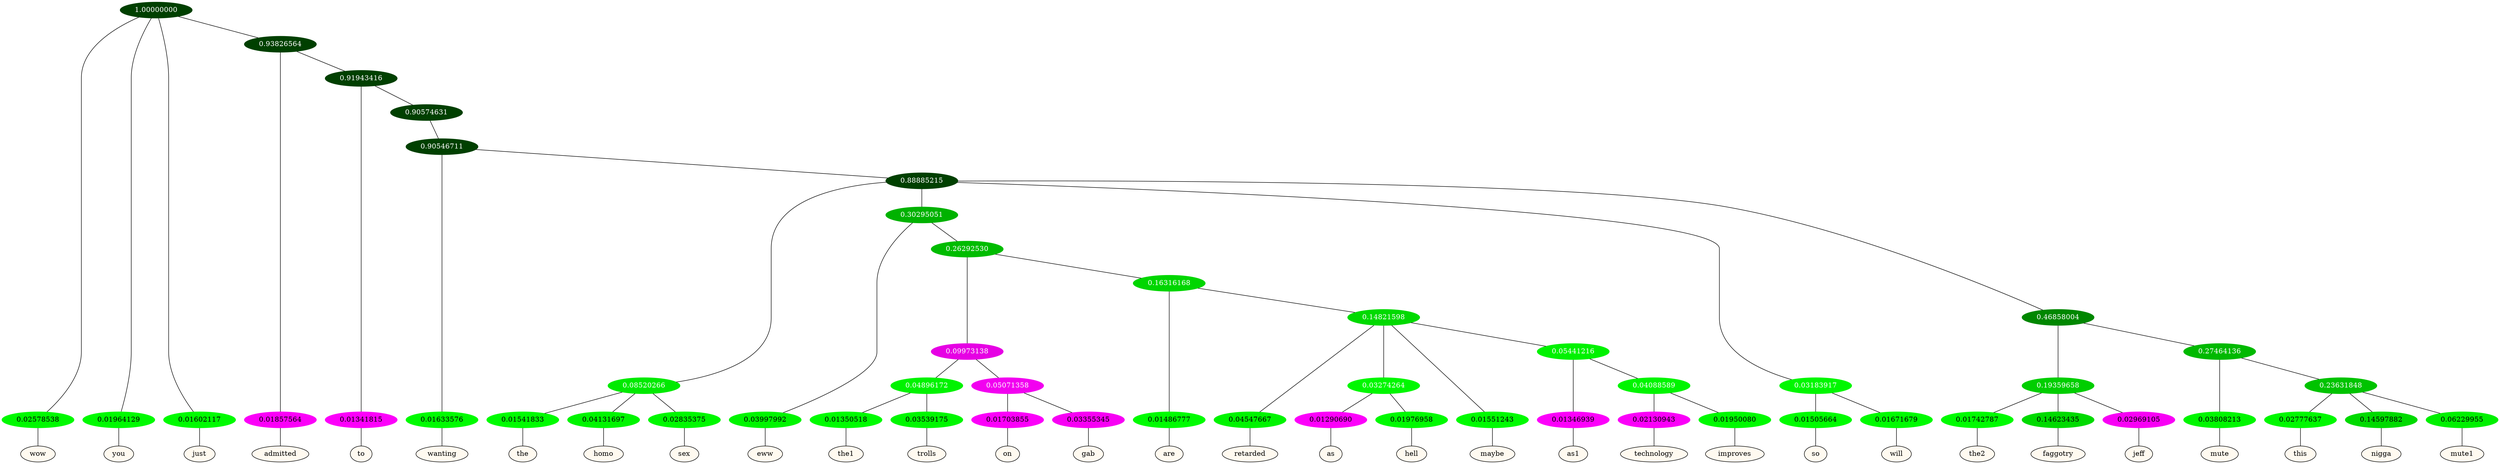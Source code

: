 graph {
	node [format=png height=0.15 nodesep=0.001 ordering=out overlap=prism overlap_scaling=0.01 ranksep=0.001 ratio=0.2 style=filled width=0.15]
	{
		rank=same
		a_w_1 [label=wow color=black fillcolor=floralwhite style="filled,solid"]
		a_w_2 [label=you color=black fillcolor=floralwhite style="filled,solid"]
		a_w_3 [label=just color=black fillcolor=floralwhite style="filled,solid"]
		a_w_5 [label=admitted color=black fillcolor=floralwhite style="filled,solid"]
		a_w_7 [label=to color=black fillcolor=floralwhite style="filled,solid"]
		a_w_10 [label=wanting color=black fillcolor=floralwhite style="filled,solid"]
		a_w_16 [label=the color=black fillcolor=floralwhite style="filled,solid"]
		a_w_17 [label=homo color=black fillcolor=floralwhite style="filled,solid"]
		a_w_18 [label=sex color=black fillcolor=floralwhite style="filled,solid"]
		a_w_19 [label=eww color=black fillcolor=floralwhite style="filled,solid"]
		a_w_39 [label=the1 color=black fillcolor=floralwhite style="filled,solid"]
		a_w_40 [label=trolls color=black fillcolor=floralwhite style="filled,solid"]
		a_w_41 [label=on color=black fillcolor=floralwhite style="filled,solid"]
		a_w_42 [label=gab color=black fillcolor=floralwhite style="filled,solid"]
		a_w_34 [label=are color=black fillcolor=floralwhite style="filled,solid"]
		a_w_43 [label=retarded color=black fillcolor=floralwhite style="filled,solid"]
		a_w_47 [label=as color=black fillcolor=floralwhite style="filled,solid"]
		a_w_48 [label=hell color=black fillcolor=floralwhite style="filled,solid"]
		a_w_45 [label=maybe color=black fillcolor=floralwhite style="filled,solid"]
		a_w_49 [label=as1 color=black fillcolor=floralwhite style="filled,solid"]
		a_w_51 [label=technology color=black fillcolor=floralwhite style="filled,solid"]
		a_w_52 [label=improves color=black fillcolor=floralwhite style="filled,solid"]
		a_w_21 [label=so color=black fillcolor=floralwhite style="filled,solid"]
		a_w_22 [label=will color=black fillcolor=floralwhite style="filled,solid"]
		a_w_27 [label=the2 color=black fillcolor=floralwhite style="filled,solid"]
		a_w_28 [label=faggotry color=black fillcolor=floralwhite style="filled,solid"]
		a_w_29 [label=jeff color=black fillcolor=floralwhite style="filled,solid"]
		a_w_30 [label=mute color=black fillcolor=floralwhite style="filled,solid"]
		a_w_36 [label=this color=black fillcolor=floralwhite style="filled,solid"]
		a_w_37 [label=nigga color=black fillcolor=floralwhite style="filled,solid"]
		a_w_38 [label=mute1 color=black fillcolor=floralwhite style="filled,solid"]
	}
	a_n_1 -- a_w_1
	a_n_2 -- a_w_2
	a_n_3 -- a_w_3
	a_n_5 -- a_w_5
	a_n_7 -- a_w_7
	a_n_10 -- a_w_10
	a_n_16 -- a_w_16
	a_n_17 -- a_w_17
	a_n_18 -- a_w_18
	a_n_19 -- a_w_19
	a_n_39 -- a_w_39
	a_n_40 -- a_w_40
	a_n_41 -- a_w_41
	a_n_42 -- a_w_42
	a_n_34 -- a_w_34
	a_n_43 -- a_w_43
	a_n_47 -- a_w_47
	a_n_48 -- a_w_48
	a_n_45 -- a_w_45
	a_n_49 -- a_w_49
	a_n_51 -- a_w_51
	a_n_52 -- a_w_52
	a_n_21 -- a_w_21
	a_n_22 -- a_w_22
	a_n_27 -- a_w_27
	a_n_28 -- a_w_28
	a_n_29 -- a_w_29
	a_n_30 -- a_w_30
	a_n_36 -- a_w_36
	a_n_37 -- a_w_37
	a_n_38 -- a_w_38
	{
		rank=same
		a_n_1 [label=0.02578538 color="0.334 1.000 0.974" fontcolor=black]
		a_n_2 [label=0.01964129 color="0.334 1.000 0.980" fontcolor=black]
		a_n_3 [label=0.01602117 color="0.334 1.000 0.984" fontcolor=black]
		a_n_5 [label=0.01857564 color="0.835 1.000 0.981" fontcolor=black]
		a_n_7 [label=0.01341815 color="0.835 1.000 0.987" fontcolor=black]
		a_n_10 [label=0.01633576 color="0.334 1.000 0.984" fontcolor=black]
		a_n_16 [label=0.01541833 color="0.334 1.000 0.985" fontcolor=black]
		a_n_17 [label=0.04131697 color="0.334 1.000 0.959" fontcolor=black]
		a_n_18 [label=0.02835375 color="0.334 1.000 0.972" fontcolor=black]
		a_n_19 [label=0.03997992 color="0.334 1.000 0.960" fontcolor=black]
		a_n_39 [label=0.01350518 color="0.334 1.000 0.986" fontcolor=black]
		a_n_40 [label=0.03539175 color="0.334 1.000 0.965" fontcolor=black]
		a_n_41 [label=0.01703855 color="0.835 1.000 0.983" fontcolor=black]
		a_n_42 [label=0.03355345 color="0.835 1.000 0.966" fontcolor=black]
		a_n_34 [label=0.01486777 color="0.334 1.000 0.985" fontcolor=black]
		a_n_43 [label=0.04547667 color="0.334 1.000 0.955" fontcolor=black]
		a_n_47 [label=0.01290690 color="0.835 1.000 0.987" fontcolor=black]
		a_n_48 [label=0.01976958 color="0.334 1.000 0.980" fontcolor=black]
		a_n_45 [label=0.01551243 color="0.334 1.000 0.984" fontcolor=black]
		a_n_49 [label=0.01346939 color="0.835 1.000 0.987" fontcolor=black]
		a_n_51 [label=0.02130943 color="0.835 1.000 0.979" fontcolor=black]
		a_n_52 [label=0.01950080 color="0.334 1.000 0.980" fontcolor=black]
		a_n_21 [label=0.01505664 color="0.334 1.000 0.985" fontcolor=black]
		a_n_22 [label=0.01671679 color="0.334 1.000 0.983" fontcolor=black]
		a_n_27 [label=0.01742787 color="0.334 1.000 0.983" fontcolor=black]
		a_n_28 [label=0.14623435 color="0.334 1.000 0.854" fontcolor=black]
		a_n_29 [label=0.02969105 color="0.835 1.000 0.970" fontcolor=black]
		a_n_30 [label=0.03808213 color="0.334 1.000 0.962" fontcolor=black]
		a_n_36 [label=0.02777637 color="0.334 1.000 0.972" fontcolor=black]
		a_n_37 [label=0.14597882 color="0.334 1.000 0.854" fontcolor=black]
		a_n_38 [label=0.06229955 color="0.334 1.000 0.938" fontcolor=black]
	}
	a_n_0 [label=1.00000000 color="0.334 1.000 0.250" fontcolor=grey99]
	a_n_0 -- a_n_1
	a_n_0 -- a_n_2
	a_n_0 -- a_n_3
	a_n_4 [label=0.93826564 color="0.334 1.000 0.250" fontcolor=grey99]
	a_n_0 -- a_n_4
	a_n_4 -- a_n_5
	a_n_6 [label=0.91943416 color="0.334 1.000 0.250" fontcolor=grey99]
	a_n_4 -- a_n_6
	a_n_6 -- a_n_7
	a_n_8 [label=0.90574631 color="0.334 1.000 0.250" fontcolor=grey99]
	a_n_6 -- a_n_8
	a_n_9 [label=0.90546711 color="0.334 1.000 0.250" fontcolor=grey99]
	a_n_8 -- a_n_9
	a_n_9 -- a_n_10
	a_n_11 [label=0.88885215 color="0.334 1.000 0.250" fontcolor=grey99]
	a_n_9 -- a_n_11
	a_n_12 [label=0.08520266 color="0.334 1.000 0.915" fontcolor=grey99]
	a_n_11 -- a_n_12
	a_n_13 [label=0.30295051 color="0.334 1.000 0.697" fontcolor=grey99]
	a_n_11 -- a_n_13
	a_n_14 [label=0.03183917 color="0.334 1.000 0.968" fontcolor=grey99]
	a_n_11 -- a_n_14
	a_n_15 [label=0.46858004 color="0.334 1.000 0.531" fontcolor=grey99]
	a_n_11 -- a_n_15
	a_n_12 -- a_n_16
	a_n_12 -- a_n_17
	a_n_12 -- a_n_18
	a_n_13 -- a_n_19
	a_n_20 [label=0.26292530 color="0.334 1.000 0.737" fontcolor=grey99]
	a_n_13 -- a_n_20
	a_n_14 -- a_n_21
	a_n_14 -- a_n_22
	a_n_23 [label=0.19359658 color="0.334 1.000 0.806" fontcolor=grey99]
	a_n_15 -- a_n_23
	a_n_24 [label=0.27464136 color="0.334 1.000 0.725" fontcolor=grey99]
	a_n_15 -- a_n_24
	a_n_25 [label=0.09973138 color="0.835 1.000 0.900" fontcolor=grey99]
	a_n_20 -- a_n_25
	a_n_26 [label=0.16316168 color="0.334 1.000 0.837" fontcolor=grey99]
	a_n_20 -- a_n_26
	a_n_23 -- a_n_27
	a_n_23 -- a_n_28
	a_n_23 -- a_n_29
	a_n_24 -- a_n_30
	a_n_31 [label=0.23631848 color="0.334 1.000 0.764" fontcolor=grey99]
	a_n_24 -- a_n_31
	a_n_32 [label=0.04896172 color="0.334 1.000 0.951" fontcolor=grey99]
	a_n_25 -- a_n_32
	a_n_33 [label=0.05071358 color="0.835 1.000 0.949" fontcolor=grey99]
	a_n_25 -- a_n_33
	a_n_26 -- a_n_34
	a_n_35 [label=0.14821598 color="0.334 1.000 0.852" fontcolor=grey99]
	a_n_26 -- a_n_35
	a_n_31 -- a_n_36
	a_n_31 -- a_n_37
	a_n_31 -- a_n_38
	a_n_32 -- a_n_39
	a_n_32 -- a_n_40
	a_n_33 -- a_n_41
	a_n_33 -- a_n_42
	a_n_35 -- a_n_43
	a_n_44 [label=0.03274264 color="0.334 1.000 0.967" fontcolor=grey99]
	a_n_35 -- a_n_44
	a_n_35 -- a_n_45
	a_n_46 [label=0.05441216 color="0.334 1.000 0.946" fontcolor=grey99]
	a_n_35 -- a_n_46
	a_n_44 -- a_n_47
	a_n_44 -- a_n_48
	a_n_46 -- a_n_49
	a_n_50 [label=0.04088589 color="0.334 1.000 0.959" fontcolor=grey99]
	a_n_46 -- a_n_50
	a_n_50 -- a_n_51
	a_n_50 -- a_n_52
}
